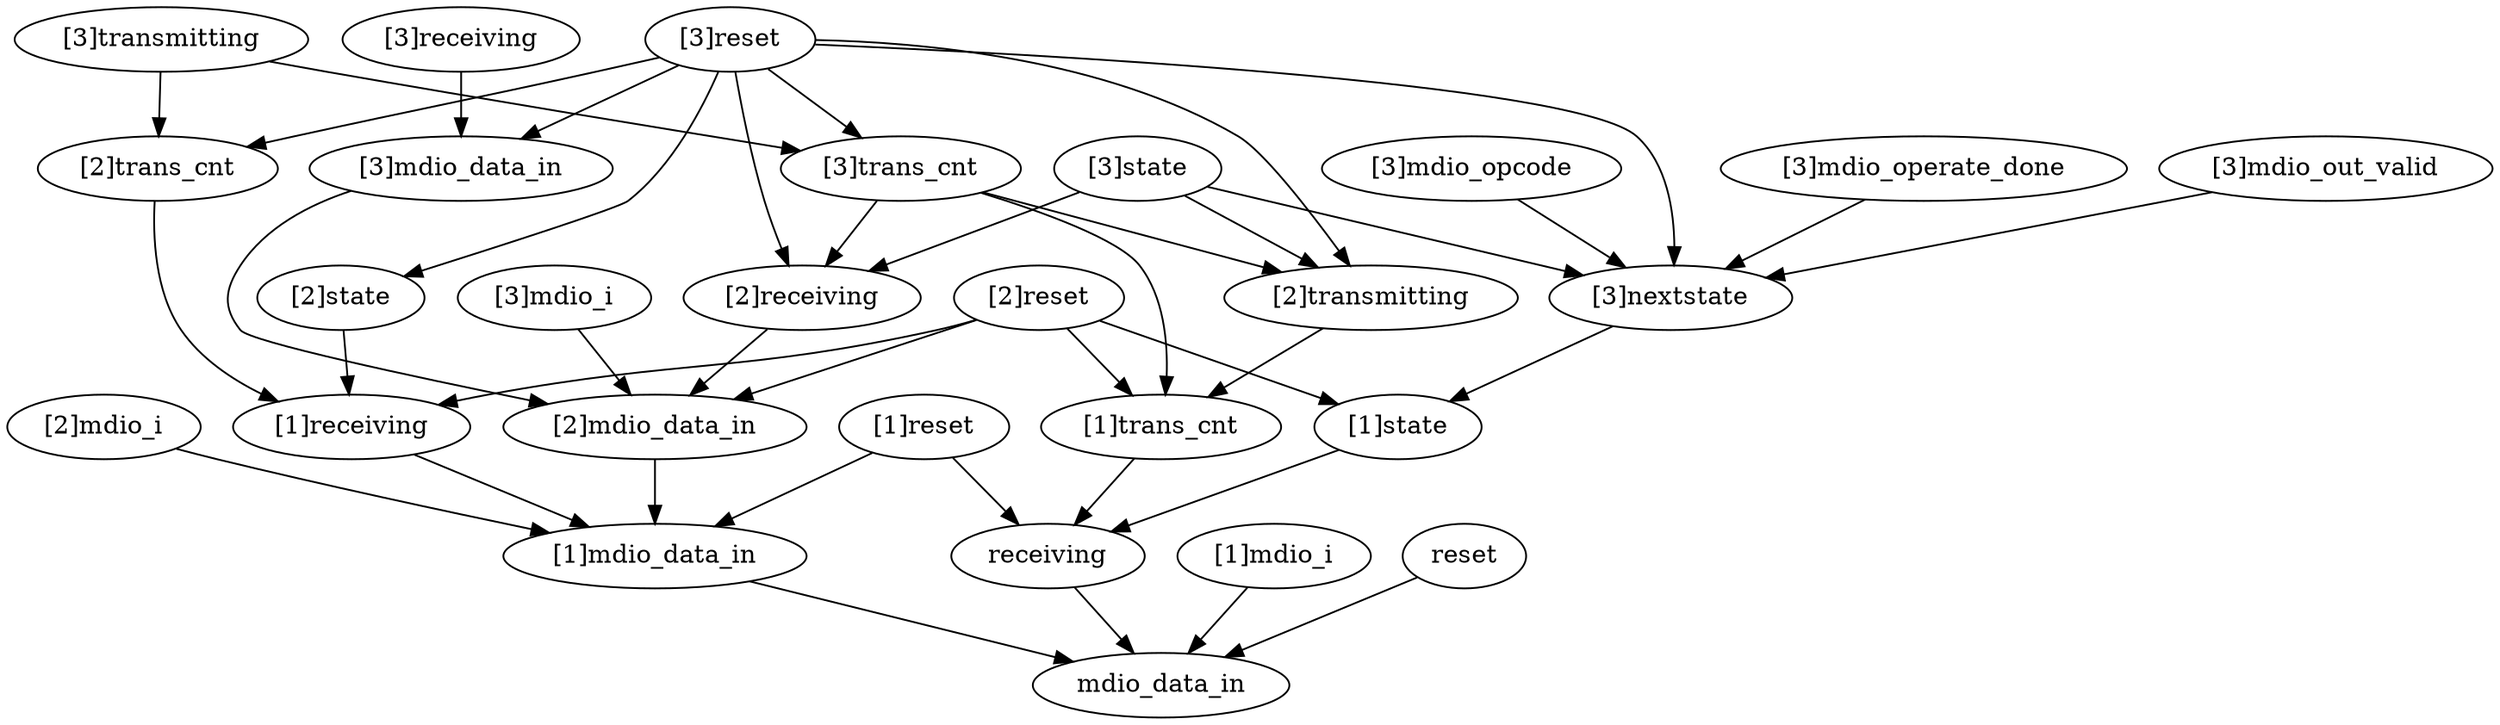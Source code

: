 strict digraph "" {
	"[2]trans_cnt"	 [complexity=100,
		importance=110.419914628,
		rank=1.10419914628];
	"[1]receiving"	 [complexity=97,
		importance=36.7931325976,
		rank=0.379310645336];
	"[2]trans_cnt" -> "[1]receiving";
	"[2]state"	 [complexity=98,
		importance=220.810336802,
		rank=2.25316670206];
	"[2]state" -> "[1]receiving";
	"[1]mdio_data_in"	 [complexity=96,
		importance=2.16201460373,
		rank=0.0225209854556];
	mdio_data_in	 [complexity=48,
		importance=0.127177329631,
		rank=0.00264952770066];
	"[1]mdio_data_in" -> mdio_data_in;
	"[2]reset"	 [complexity=145,
		importance=624.977940905,
		rank=4.3101926959];
	"[1]state"	 [complexity=50,
		importance=13.256934843,
		rank=0.265138696861];
	"[2]reset" -> "[1]state";
	"[2]reset" -> "[1]receiving";
	"[2]mdio_data_in"	 [complexity=144,
		importance=34.7194109894,
		rank=0.24110702076];
	"[2]reset" -> "[2]mdio_data_in";
	"[1]trans_cnt"	 [complexity=52,
		importance=6.64321364885,
		rank=0.127754108632];
	"[2]reset" -> "[1]trans_cnt";
	"[3]mdio_out_valid"	 [complexity=57,
		importance=66.7656628419,
		rank=1.17132741828];
	"[3]nextstate"	 [complexity=53,
		importance=13.3474239491,
		rank=0.251838187719];
	"[3]mdio_out_valid" -> "[3]nextstate";
	"[3]nextstate" -> "[1]state";
	"[3]mdio_opcode"	 [complexity=57,
		importance=66.7656628419,
		rank=1.17132741828];
	"[3]mdio_opcode" -> "[3]nextstate";
	"[1]reset"	 [complexity=97,
		importance=38.9448059635,
		rank=0.401492844985];
	"[1]reset" -> "[1]mdio_data_in";
	receiving	 [complexity=49,
		importance=2.20089893784,
		rank=0.0449163048539];
	"[1]reset" -> receiving;
	receiving -> mdio_data_in;
	"[3]mdio_data_in"	 [complexity=192,
		importance=555.63775316,
		rank=2.89394663104];
	"[3]mdio_data_in" -> "[2]mdio_data_in";
	"[1]state" -> receiving;
	"[1]mdio_i"	 [complexity=51,
		importance=0.155720425926,
		rank=0.00305334168482];
	"[1]mdio_i" -> mdio_data_in;
	"[1]receiving" -> "[1]mdio_data_in";
	"[3]receiving"	 [complexity=193,
		importance=9445.88068805,
		rank=48.9423869847];
	"[3]receiving" -> "[3]mdio_data_in";
	"[2]transmitting"	 [complexity=53,
		importance=13.326280354,
		rank=0.251439251962];
	"[2]transmitting" -> "[1]trans_cnt";
	"[3]mdio_operate_done"	 [complexity=55,
		importance=53.419685933,
		rank=0.971267016963];
	"[3]mdio_operate_done" -> "[3]nextstate";
	"[2]mdio_data_in" -> "[1]mdio_data_in";
	"[3]transmitting"	 [complexity=101,
		importance=220.879682313,
		rank=2.18692754765];
	"[3]transmitting" -> "[2]trans_cnt";
	"[3]trans_cnt"	 [complexity=148,
		importance=1770.8471303,
		rank=11.9651833128];
	"[3]transmitting" -> "[3]trans_cnt";
	"[3]mdio_i"	 [complexity=147,
		importance=34.7479540857,
		rank=0.236380640039];
	"[3]mdio_i" -> "[2]mdio_data_in";
	"[2]mdio_i"	 [complexity=99,
		importance=2.19055770003,
		rank=0.0221268454548];
	"[2]mdio_i" -> "[1]mdio_data_in";
	"[3]state"	 [complexity=146,
		importance=3541.66476814,
		rank=24.257977864];
	"[3]state" -> "[3]nextstate";
	"[3]state" -> "[2]transmitting";
	"[2]receiving"	 [complexity=145,
		importance=590.268871154,
		rank=4.07081980106];
	"[3]state" -> "[2]receiving";
	reset	 [complexity=49,
		importance=2.31773502966,
		rank=0.047300714891];
	reset -> mdio_data_in;
	"[3]trans_cnt" -> "[2]transmitting";
	"[3]trans_cnt" -> "[1]trans_cnt";
	"[3]trans_cnt" -> "[2]receiving";
	"[1]trans_cnt" -> receiving;
	"[2]receiving" -> "[2]mdio_data_in";
	"[3]reset"	 [complexity=193,
		importance=10001.5081,
		rank=51.8212854921];
	"[3]reset" -> "[2]trans_cnt";
	"[3]reset" -> "[2]state";
	"[3]reset" -> "[3]nextstate";
	"[3]reset" -> "[3]mdio_data_in";
	"[3]reset" -> "[2]transmitting";
	"[3]reset" -> "[3]trans_cnt";
	"[3]reset" -> "[2]receiving";
}
